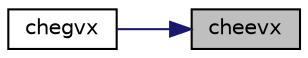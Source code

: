 digraph "cheevx"
{
 // LATEX_PDF_SIZE
  edge [fontname="Helvetica",fontsize="10",labelfontname="Helvetica",labelfontsize="10"];
  node [fontname="Helvetica",fontsize="10",shape=record];
  rankdir="RL";
  Node1 [label="cheevx",height=0.2,width=0.4,color="black", fillcolor="grey75", style="filled", fontcolor="black",tooltip="CHEEVX computes the eigenvalues and, optionally, the left and/or right eigenvectors for HE matrices"];
  Node1 -> Node2 [dir="back",color="midnightblue",fontsize="10",style="solid",fontname="Helvetica"];
  Node2 [label="chegvx",height=0.2,width=0.4,color="black", fillcolor="white", style="filled",URL="$chegvx_8f.html#ad5f5ddf0eee1402d59fc1017de0fc291",tooltip="CHEGVX"];
}
